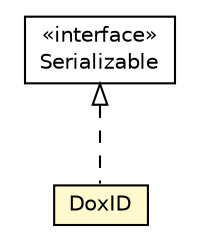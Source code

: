 #!/usr/local/bin/dot
#
# Class diagram 
# Generated by UMLGraph version R5_6-24-gf6e263 (http://www.umlgraph.org/)
#

digraph G {
	edge [fontname="Helvetica",fontsize=10,labelfontname="Helvetica",labelfontsize=10];
	node [fontname="Helvetica",fontsize=10,shape=plaintext];
	nodesep=0.25;
	ranksep=0.5;
	// net.trajano.doxdb.DoxID
	c550 [label=<<table title="net.trajano.doxdb.DoxID" border="0" cellborder="1" cellspacing="0" cellpadding="2" port="p" bgcolor="lemonChiffon" href="./DoxID.html">
		<tr><td><table border="0" cellspacing="0" cellpadding="1">
<tr><td align="center" balign="center"> DoxID </td></tr>
		</table></td></tr>
		</table>>, URL="./DoxID.html", fontname="Helvetica", fontcolor="black", fontsize=10.0];
	//net.trajano.doxdb.DoxID implements java.io.Serializable
	c583:p -> c550:p [dir=back,arrowtail=empty,style=dashed];
	// java.io.Serializable
	c583 [label=<<table title="java.io.Serializable" border="0" cellborder="1" cellspacing="0" cellpadding="2" port="p" href="http://java.sun.com/j2se/1.4.2/docs/api/java/io/Serializable.html">
		<tr><td><table border="0" cellspacing="0" cellpadding="1">
<tr><td align="center" balign="center"> &#171;interface&#187; </td></tr>
<tr><td align="center" balign="center"> Serializable </td></tr>
		</table></td></tr>
		</table>>, URL="http://java.sun.com/j2se/1.4.2/docs/api/java/io/Serializable.html", fontname="Helvetica", fontcolor="black", fontsize=10.0];
}

